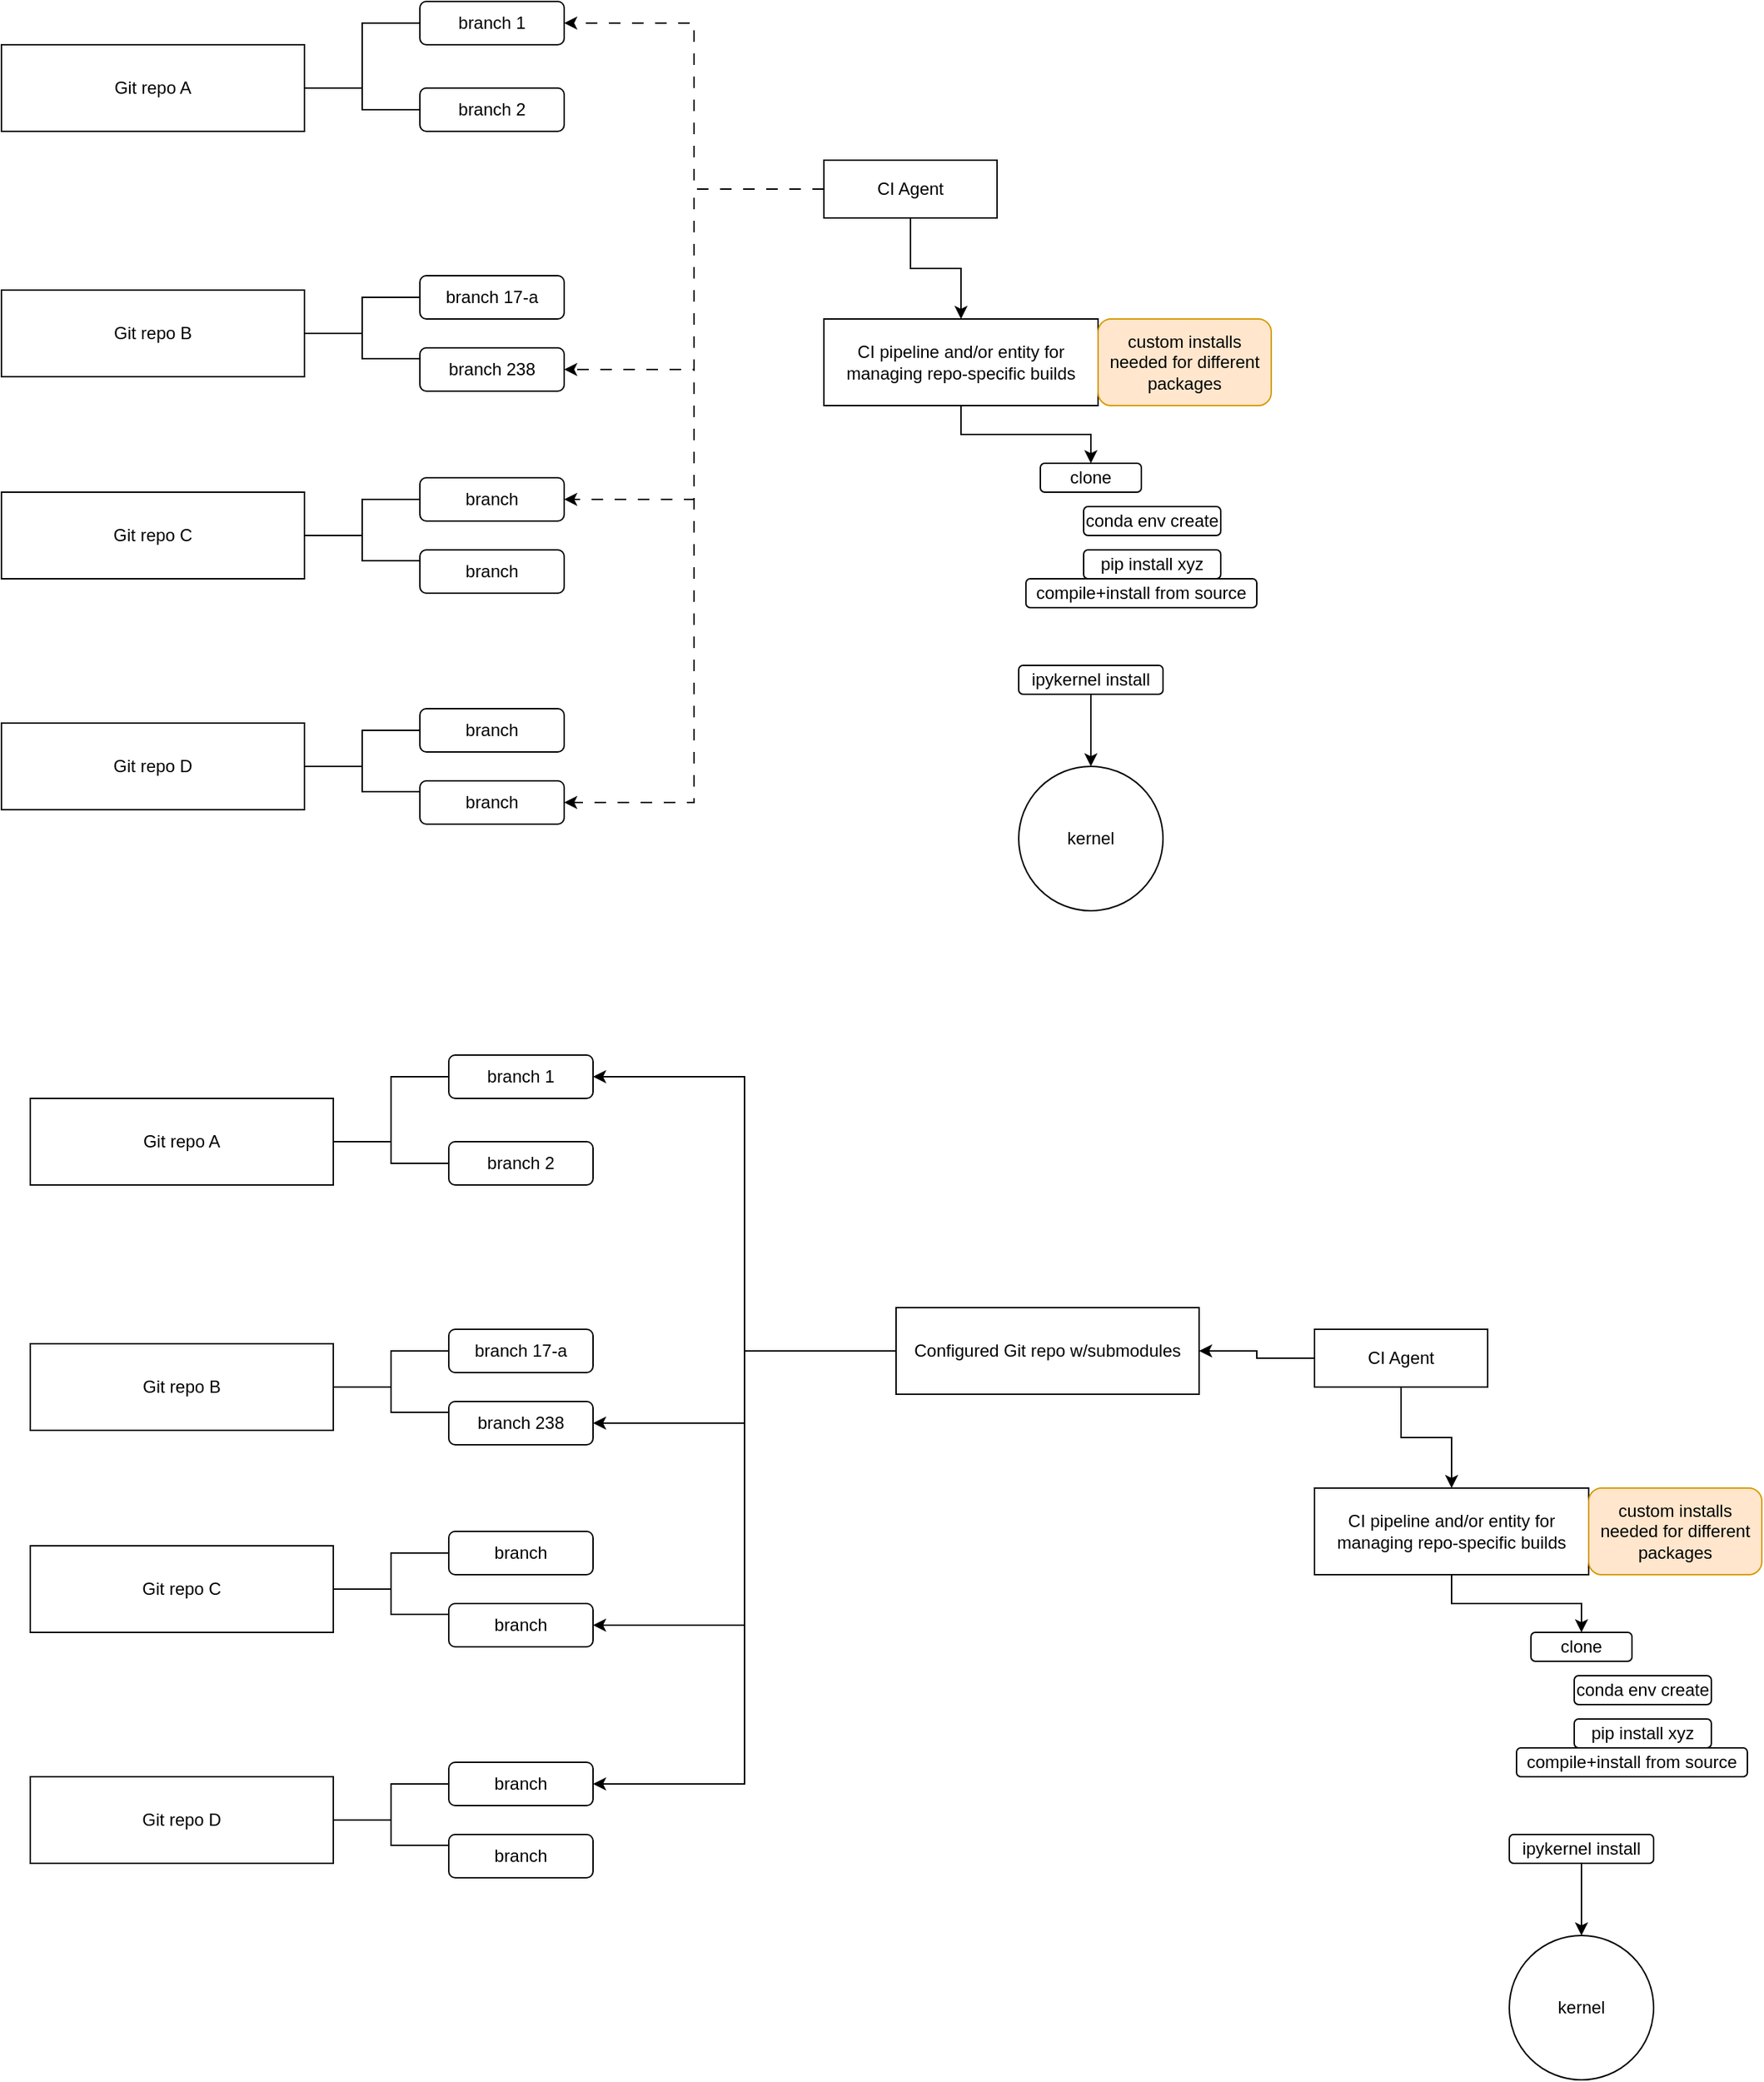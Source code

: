 <mxfile version="24.8.6">
  <diagram name="Page-1" id="mniMIHxlkBjS9C0CCe5_">
    <mxGraphModel dx="1434" dy="738" grid="1" gridSize="10" guides="1" tooltips="1" connect="1" arrows="1" fold="1" page="1" pageScale="1" pageWidth="850" pageHeight="1100" math="0" shadow="0">
      <root>
        <mxCell id="0" />
        <mxCell id="1" parent="0" />
        <mxCell id="b3I7cLqxFQSvXzPtzbGw-1" value="Git repo A" style="rounded=0;whiteSpace=wrap;html=1;" parent="1" vertex="1">
          <mxGeometry x="50" y="160" width="210" height="60" as="geometry" />
        </mxCell>
        <mxCell id="b3I7cLqxFQSvXzPtzbGw-7" style="edgeStyle=orthogonalEdgeStyle;rounded=0;orthogonalLoop=1;jettySize=auto;html=1;exitX=1;exitY=0.5;exitDx=0;exitDy=0;entryX=0;entryY=0.5;entryDx=0;entryDy=0;endArrow=none;endFill=0;" parent="1" source="b3I7cLqxFQSvXzPtzbGw-2" target="b3I7cLqxFQSvXzPtzbGw-5" edge="1">
          <mxGeometry relative="1" as="geometry" />
        </mxCell>
        <mxCell id="b3I7cLqxFQSvXzPtzbGw-2" value="Git repo B" style="rounded=0;whiteSpace=wrap;html=1;" parent="1" vertex="1">
          <mxGeometry x="50" y="330" width="210" height="60" as="geometry" />
        </mxCell>
        <mxCell id="b3I7cLqxFQSvXzPtzbGw-3" value="branch 1" style="rounded=1;whiteSpace=wrap;html=1;" parent="1" vertex="1">
          <mxGeometry x="340" y="130" width="100" height="30" as="geometry" />
        </mxCell>
        <mxCell id="b3I7cLqxFQSvXzPtzbGw-4" value="branch 2" style="rounded=1;whiteSpace=wrap;html=1;" parent="1" vertex="1">
          <mxGeometry x="340" y="190" width="100" height="30" as="geometry" />
        </mxCell>
        <mxCell id="b3I7cLqxFQSvXzPtzbGw-5" value="branch 17-a" style="rounded=1;whiteSpace=wrap;html=1;" parent="1" vertex="1">
          <mxGeometry x="340" y="320" width="100" height="30" as="geometry" />
        </mxCell>
        <mxCell id="b3I7cLqxFQSvXzPtzbGw-6" value="branch 238" style="rounded=1;whiteSpace=wrap;html=1;" parent="1" vertex="1">
          <mxGeometry x="340" y="370" width="100" height="30" as="geometry" />
        </mxCell>
        <mxCell id="b3I7cLqxFQSvXzPtzbGw-8" style="edgeStyle=orthogonalEdgeStyle;rounded=0;orthogonalLoop=1;jettySize=auto;html=1;exitX=1;exitY=0.5;exitDx=0;exitDy=0;entryX=0;entryY=0.25;entryDx=0;entryDy=0;endArrow=none;endFill=0;" parent="1" source="b3I7cLqxFQSvXzPtzbGw-2" target="b3I7cLqxFQSvXzPtzbGw-6" edge="1">
          <mxGeometry relative="1" as="geometry">
            <mxPoint x="270" y="370" as="sourcePoint" />
            <mxPoint x="350" y="345" as="targetPoint" />
          </mxGeometry>
        </mxCell>
        <mxCell id="b3I7cLqxFQSvXzPtzbGw-9" style="edgeStyle=orthogonalEdgeStyle;rounded=0;orthogonalLoop=1;jettySize=auto;html=1;exitX=1;exitY=0.5;exitDx=0;exitDy=0;entryX=0;entryY=0.5;entryDx=0;entryDy=0;endArrow=none;endFill=0;" parent="1" source="b3I7cLqxFQSvXzPtzbGw-1" target="b3I7cLqxFQSvXzPtzbGw-3" edge="1">
          <mxGeometry relative="1" as="geometry">
            <mxPoint x="270" y="370" as="sourcePoint" />
            <mxPoint x="350" y="388" as="targetPoint" />
          </mxGeometry>
        </mxCell>
        <mxCell id="b3I7cLqxFQSvXzPtzbGw-10" style="edgeStyle=orthogonalEdgeStyle;rounded=0;orthogonalLoop=1;jettySize=auto;html=1;exitX=1;exitY=0.5;exitDx=0;exitDy=0;entryX=0;entryY=0.5;entryDx=0;entryDy=0;endArrow=none;endFill=0;" parent="1" source="b3I7cLqxFQSvXzPtzbGw-1" target="b3I7cLqxFQSvXzPtzbGw-4" edge="1">
          <mxGeometry relative="1" as="geometry">
            <mxPoint x="270" y="200" as="sourcePoint" />
            <mxPoint x="350" y="155" as="targetPoint" />
          </mxGeometry>
        </mxCell>
        <mxCell id="b3I7cLqxFQSvXzPtzbGw-11" style="edgeStyle=orthogonalEdgeStyle;rounded=0;orthogonalLoop=1;jettySize=auto;html=1;exitX=1;exitY=0.5;exitDx=0;exitDy=0;entryX=0;entryY=0.5;entryDx=0;entryDy=0;endArrow=none;endFill=0;" parent="1" source="b3I7cLqxFQSvXzPtzbGw-12" target="b3I7cLqxFQSvXzPtzbGw-13" edge="1">
          <mxGeometry relative="1" as="geometry" />
        </mxCell>
        <mxCell id="b3I7cLqxFQSvXzPtzbGw-12" value="Git repo C" style="rounded=0;whiteSpace=wrap;html=1;" parent="1" vertex="1">
          <mxGeometry x="50" y="470" width="210" height="60" as="geometry" />
        </mxCell>
        <mxCell id="b3I7cLqxFQSvXzPtzbGw-13" value="branch" style="rounded=1;whiteSpace=wrap;html=1;" parent="1" vertex="1">
          <mxGeometry x="340" y="460" width="100" height="30" as="geometry" />
        </mxCell>
        <mxCell id="b3I7cLqxFQSvXzPtzbGw-14" value="branch" style="rounded=1;whiteSpace=wrap;html=1;" parent="1" vertex="1">
          <mxGeometry x="340" y="510" width="100" height="30" as="geometry" />
        </mxCell>
        <mxCell id="b3I7cLqxFQSvXzPtzbGw-15" style="edgeStyle=orthogonalEdgeStyle;rounded=0;orthogonalLoop=1;jettySize=auto;html=1;exitX=1;exitY=0.5;exitDx=0;exitDy=0;entryX=0;entryY=0.25;entryDx=0;entryDy=0;endArrow=none;endFill=0;" parent="1" source="b3I7cLqxFQSvXzPtzbGw-12" target="b3I7cLqxFQSvXzPtzbGw-14" edge="1">
          <mxGeometry relative="1" as="geometry">
            <mxPoint x="270" y="510" as="sourcePoint" />
            <mxPoint x="350" y="485" as="targetPoint" />
          </mxGeometry>
        </mxCell>
        <mxCell id="b3I7cLqxFQSvXzPtzbGw-16" style="edgeStyle=orthogonalEdgeStyle;rounded=0;orthogonalLoop=1;jettySize=auto;html=1;exitX=1;exitY=0.5;exitDx=0;exitDy=0;entryX=0;entryY=0.5;entryDx=0;entryDy=0;endArrow=none;endFill=0;" parent="1" source="b3I7cLqxFQSvXzPtzbGw-17" target="b3I7cLqxFQSvXzPtzbGw-18" edge="1">
          <mxGeometry relative="1" as="geometry" />
        </mxCell>
        <mxCell id="b3I7cLqxFQSvXzPtzbGw-17" value="Git repo D" style="rounded=0;whiteSpace=wrap;html=1;" parent="1" vertex="1">
          <mxGeometry x="50" y="630" width="210" height="60" as="geometry" />
        </mxCell>
        <mxCell id="b3I7cLqxFQSvXzPtzbGw-18" value="branch" style="rounded=1;whiteSpace=wrap;html=1;" parent="1" vertex="1">
          <mxGeometry x="340" y="620" width="100" height="30" as="geometry" />
        </mxCell>
        <mxCell id="b3I7cLqxFQSvXzPtzbGw-19" value="branch" style="rounded=1;whiteSpace=wrap;html=1;" parent="1" vertex="1">
          <mxGeometry x="340" y="670" width="100" height="30" as="geometry" />
        </mxCell>
        <mxCell id="b3I7cLqxFQSvXzPtzbGw-20" style="edgeStyle=orthogonalEdgeStyle;rounded=0;orthogonalLoop=1;jettySize=auto;html=1;exitX=1;exitY=0.5;exitDx=0;exitDy=0;entryX=0;entryY=0.25;entryDx=0;entryDy=0;endArrow=none;endFill=0;" parent="1" source="b3I7cLqxFQSvXzPtzbGw-17" target="b3I7cLqxFQSvXzPtzbGw-19" edge="1">
          <mxGeometry relative="1" as="geometry">
            <mxPoint x="270" y="670" as="sourcePoint" />
            <mxPoint x="350" y="645" as="targetPoint" />
          </mxGeometry>
        </mxCell>
        <mxCell id="b3I7cLqxFQSvXzPtzbGw-22" style="edgeStyle=orthogonalEdgeStyle;rounded=0;orthogonalLoop=1;jettySize=auto;html=1;exitX=0;exitY=0.5;exitDx=0;exitDy=0;entryX=1;entryY=0.5;entryDx=0;entryDy=0;dashed=1;dashPattern=8 8;" parent="1" source="b3I7cLqxFQSvXzPtzbGw-21" target="b3I7cLqxFQSvXzPtzbGw-3" edge="1">
          <mxGeometry relative="1" as="geometry" />
        </mxCell>
        <mxCell id="b3I7cLqxFQSvXzPtzbGw-23" style="edgeStyle=orthogonalEdgeStyle;rounded=0;orthogonalLoop=1;jettySize=auto;html=1;exitX=0;exitY=0.5;exitDx=0;exitDy=0;entryX=1;entryY=0.5;entryDx=0;entryDy=0;dashed=1;dashPattern=8 8;" parent="1" source="b3I7cLqxFQSvXzPtzbGw-21" target="b3I7cLqxFQSvXzPtzbGw-6" edge="1">
          <mxGeometry relative="1" as="geometry" />
        </mxCell>
        <mxCell id="b3I7cLqxFQSvXzPtzbGw-24" style="edgeStyle=orthogonalEdgeStyle;rounded=0;orthogonalLoop=1;jettySize=auto;html=1;exitX=0;exitY=0.5;exitDx=0;exitDy=0;entryX=1;entryY=0.5;entryDx=0;entryDy=0;dashed=1;dashPattern=8 8;" parent="1" source="b3I7cLqxFQSvXzPtzbGw-21" target="b3I7cLqxFQSvXzPtzbGw-13" edge="1">
          <mxGeometry relative="1" as="geometry" />
        </mxCell>
        <mxCell id="b3I7cLqxFQSvXzPtzbGw-25" style="edgeStyle=orthogonalEdgeStyle;rounded=0;orthogonalLoop=1;jettySize=auto;html=1;exitX=0;exitY=0.5;exitDx=0;exitDy=0;entryX=1;entryY=0.5;entryDx=0;entryDy=0;dashed=1;dashPattern=8 8;" parent="1" source="b3I7cLqxFQSvXzPtzbGw-21" target="b3I7cLqxFQSvXzPtzbGw-19" edge="1">
          <mxGeometry relative="1" as="geometry" />
        </mxCell>
        <mxCell id="b3I7cLqxFQSvXzPtzbGw-28" style="edgeStyle=orthogonalEdgeStyle;rounded=0;orthogonalLoop=1;jettySize=auto;html=1;exitX=0.5;exitY=1;exitDx=0;exitDy=0;entryX=0.5;entryY=0;entryDx=0;entryDy=0;" parent="1" source="b3I7cLqxFQSvXzPtzbGw-21" target="b3I7cLqxFQSvXzPtzbGw-26" edge="1">
          <mxGeometry relative="1" as="geometry" />
        </mxCell>
        <mxCell id="b3I7cLqxFQSvXzPtzbGw-21" value="CI Agent" style="rounded=0;whiteSpace=wrap;html=1;" parent="1" vertex="1">
          <mxGeometry x="620" y="240" width="120" height="40" as="geometry" />
        </mxCell>
        <mxCell id="b3I7cLqxFQSvXzPtzbGw-29" style="edgeStyle=orthogonalEdgeStyle;rounded=0;orthogonalLoop=1;jettySize=auto;html=1;exitX=0.5;exitY=1;exitDx=0;exitDy=0;entryX=0.5;entryY=0;entryDx=0;entryDy=0;" parent="1" source="b3I7cLqxFQSvXzPtzbGw-26" target="b3I7cLqxFQSvXzPtzbGw-31" edge="1">
          <mxGeometry relative="1" as="geometry" />
        </mxCell>
        <mxCell id="b3I7cLqxFQSvXzPtzbGw-26" value="CI pipeline and/or entity for managing repo-specific builds" style="rounded=0;whiteSpace=wrap;html=1;" parent="1" vertex="1">
          <mxGeometry x="620" y="350" width="190" height="60" as="geometry" />
        </mxCell>
        <mxCell id="b3I7cLqxFQSvXzPtzbGw-27" value="kernel" style="ellipse;whiteSpace=wrap;html=1;" parent="1" vertex="1">
          <mxGeometry x="755" y="660" width="100" height="100" as="geometry" />
        </mxCell>
        <mxCell id="b3I7cLqxFQSvXzPtzbGw-34" style="edgeStyle=orthogonalEdgeStyle;rounded=0;orthogonalLoop=1;jettySize=auto;html=1;exitX=0.5;exitY=1;exitDx=0;exitDy=0;entryX=0.5;entryY=0;entryDx=0;entryDy=0;" parent="1" source="b3I7cLqxFQSvXzPtzbGw-30" target="b3I7cLqxFQSvXzPtzbGw-27" edge="1">
          <mxGeometry relative="1" as="geometry" />
        </mxCell>
        <mxCell id="b3I7cLqxFQSvXzPtzbGw-30" value="ipykernel install" style="rounded=1;whiteSpace=wrap;html=1;" parent="1" vertex="1">
          <mxGeometry x="755" y="590" width="100" height="20" as="geometry" />
        </mxCell>
        <mxCell id="b3I7cLqxFQSvXzPtzbGw-31" value="clone&lt;span style=&quot;color: rgba(0, 0, 0, 0); font-family: monospace; font-size: 0px; text-align: start; text-wrap-mode: nowrap;&quot;&gt;%3CmxGraphModel%3E%3Croot%3E%3CmxCell%20id%3D%220%22%2F%3E%3CmxCell%20id%3D%221%22%20parent%3D%220%22%2F%3E%3CmxCell%20id%3D%222%22%20value%3D%22build%22%20style%3D%22rounded%3D1%3BwhiteSpace%3Dwrap%3Bhtml%3D1%3B%22%20vertex%3D%221%22%20parent%3D%221%22%3E%3CmxGeometry%20x%3D%22750%22%20y%3D%22440%22%20width%3D%2270%22%20height%3D%2220%22%20as%3D%22geometry%22%2F%3E%3C%2FmxCell%3E%3C%2Froot%3E%3C%2FmxGraphModel%3E&lt;/span&gt;" style="rounded=1;whiteSpace=wrap;html=1;" parent="1" vertex="1">
          <mxGeometry x="770" y="450" width="70" height="20" as="geometry" />
        </mxCell>
        <mxCell id="b3I7cLqxFQSvXzPtzbGw-32" value="compile+install from source" style="rounded=1;whiteSpace=wrap;html=1;" parent="1" vertex="1">
          <mxGeometry x="760" y="530" width="160" height="20" as="geometry" />
        </mxCell>
        <mxCell id="b3I7cLqxFQSvXzPtzbGw-35" value="custom installs needed for different packages" style="rounded=1;whiteSpace=wrap;html=1;fillColor=#ffe6cc;strokeColor=#d79b00;" parent="1" vertex="1">
          <mxGeometry x="810" y="350" width="120" height="60" as="geometry" />
        </mxCell>
        <mxCell id="lYE3xul1p3yosk5LZCTx-1" value="conda env create" style="rounded=1;whiteSpace=wrap;html=1;" vertex="1" parent="1">
          <mxGeometry x="800" y="480" width="95" height="20" as="geometry" />
        </mxCell>
        <mxCell id="lYE3xul1p3yosk5LZCTx-2" value="pip install xyz" style="rounded=1;whiteSpace=wrap;html=1;" vertex="1" parent="1">
          <mxGeometry x="800" y="510" width="95" height="20" as="geometry" />
        </mxCell>
        <mxCell id="lYE3xul1p3yosk5LZCTx-3" value="Git repo A" style="rounded=0;whiteSpace=wrap;html=1;" vertex="1" parent="1">
          <mxGeometry x="70" y="890" width="210" height="60" as="geometry" />
        </mxCell>
        <mxCell id="lYE3xul1p3yosk5LZCTx-4" style="edgeStyle=orthogonalEdgeStyle;rounded=0;orthogonalLoop=1;jettySize=auto;html=1;exitX=1;exitY=0.5;exitDx=0;exitDy=0;entryX=0;entryY=0.5;entryDx=0;entryDy=0;endArrow=none;endFill=0;" edge="1" parent="1" source="lYE3xul1p3yosk5LZCTx-5" target="lYE3xul1p3yosk5LZCTx-8">
          <mxGeometry relative="1" as="geometry" />
        </mxCell>
        <mxCell id="lYE3xul1p3yosk5LZCTx-5" value="Git repo B" style="rounded=0;whiteSpace=wrap;html=1;" vertex="1" parent="1">
          <mxGeometry x="70" y="1060" width="210" height="60" as="geometry" />
        </mxCell>
        <mxCell id="lYE3xul1p3yosk5LZCTx-6" value="branch 1" style="rounded=1;whiteSpace=wrap;html=1;" vertex="1" parent="1">
          <mxGeometry x="360" y="860" width="100" height="30" as="geometry" />
        </mxCell>
        <mxCell id="lYE3xul1p3yosk5LZCTx-7" value="branch 2" style="rounded=1;whiteSpace=wrap;html=1;" vertex="1" parent="1">
          <mxGeometry x="360" y="920" width="100" height="30" as="geometry" />
        </mxCell>
        <mxCell id="lYE3xul1p3yosk5LZCTx-8" value="branch 17-a" style="rounded=1;whiteSpace=wrap;html=1;" vertex="1" parent="1">
          <mxGeometry x="360" y="1050" width="100" height="30" as="geometry" />
        </mxCell>
        <mxCell id="lYE3xul1p3yosk5LZCTx-9" value="branch 238" style="rounded=1;whiteSpace=wrap;html=1;" vertex="1" parent="1">
          <mxGeometry x="360" y="1100" width="100" height="30" as="geometry" />
        </mxCell>
        <mxCell id="lYE3xul1p3yosk5LZCTx-10" style="edgeStyle=orthogonalEdgeStyle;rounded=0;orthogonalLoop=1;jettySize=auto;html=1;exitX=1;exitY=0.5;exitDx=0;exitDy=0;entryX=0;entryY=0.25;entryDx=0;entryDy=0;endArrow=none;endFill=0;" edge="1" parent="1" source="lYE3xul1p3yosk5LZCTx-5" target="lYE3xul1p3yosk5LZCTx-9">
          <mxGeometry relative="1" as="geometry">
            <mxPoint x="290" y="1100" as="sourcePoint" />
            <mxPoint x="370" y="1075" as="targetPoint" />
          </mxGeometry>
        </mxCell>
        <mxCell id="lYE3xul1p3yosk5LZCTx-11" style="edgeStyle=orthogonalEdgeStyle;rounded=0;orthogonalLoop=1;jettySize=auto;html=1;exitX=1;exitY=0.5;exitDx=0;exitDy=0;entryX=0;entryY=0.5;entryDx=0;entryDy=0;endArrow=none;endFill=0;" edge="1" parent="1" source="lYE3xul1p3yosk5LZCTx-3" target="lYE3xul1p3yosk5LZCTx-6">
          <mxGeometry relative="1" as="geometry">
            <mxPoint x="290" y="1100" as="sourcePoint" />
            <mxPoint x="370" y="1118" as="targetPoint" />
          </mxGeometry>
        </mxCell>
        <mxCell id="lYE3xul1p3yosk5LZCTx-12" style="edgeStyle=orthogonalEdgeStyle;rounded=0;orthogonalLoop=1;jettySize=auto;html=1;exitX=1;exitY=0.5;exitDx=0;exitDy=0;entryX=0;entryY=0.5;entryDx=0;entryDy=0;endArrow=none;endFill=0;" edge="1" parent="1" source="lYE3xul1p3yosk5LZCTx-3" target="lYE3xul1p3yosk5LZCTx-7">
          <mxGeometry relative="1" as="geometry">
            <mxPoint x="290" y="930" as="sourcePoint" />
            <mxPoint x="370" y="885" as="targetPoint" />
          </mxGeometry>
        </mxCell>
        <mxCell id="lYE3xul1p3yosk5LZCTx-13" style="edgeStyle=orthogonalEdgeStyle;rounded=0;orthogonalLoop=1;jettySize=auto;html=1;exitX=1;exitY=0.5;exitDx=0;exitDy=0;entryX=0;entryY=0.5;entryDx=0;entryDy=0;endArrow=none;endFill=0;" edge="1" parent="1" source="lYE3xul1p3yosk5LZCTx-14" target="lYE3xul1p3yosk5LZCTx-15">
          <mxGeometry relative="1" as="geometry" />
        </mxCell>
        <mxCell id="lYE3xul1p3yosk5LZCTx-14" value="Git repo C" style="rounded=0;whiteSpace=wrap;html=1;" vertex="1" parent="1">
          <mxGeometry x="70" y="1200" width="210" height="60" as="geometry" />
        </mxCell>
        <mxCell id="lYE3xul1p3yosk5LZCTx-15" value="branch" style="rounded=1;whiteSpace=wrap;html=1;" vertex="1" parent="1">
          <mxGeometry x="360" y="1190" width="100" height="30" as="geometry" />
        </mxCell>
        <mxCell id="lYE3xul1p3yosk5LZCTx-16" value="branch" style="rounded=1;whiteSpace=wrap;html=1;" vertex="1" parent="1">
          <mxGeometry x="360" y="1240" width="100" height="30" as="geometry" />
        </mxCell>
        <mxCell id="lYE3xul1p3yosk5LZCTx-17" style="edgeStyle=orthogonalEdgeStyle;rounded=0;orthogonalLoop=1;jettySize=auto;html=1;exitX=1;exitY=0.5;exitDx=0;exitDy=0;entryX=0;entryY=0.25;entryDx=0;entryDy=0;endArrow=none;endFill=0;" edge="1" parent="1" source="lYE3xul1p3yosk5LZCTx-14" target="lYE3xul1p3yosk5LZCTx-16">
          <mxGeometry relative="1" as="geometry">
            <mxPoint x="290" y="1240" as="sourcePoint" />
            <mxPoint x="370" y="1215" as="targetPoint" />
          </mxGeometry>
        </mxCell>
        <mxCell id="lYE3xul1p3yosk5LZCTx-18" style="edgeStyle=orthogonalEdgeStyle;rounded=0;orthogonalLoop=1;jettySize=auto;html=1;exitX=1;exitY=0.5;exitDx=0;exitDy=0;entryX=0;entryY=0.5;entryDx=0;entryDy=0;endArrow=none;endFill=0;" edge="1" parent="1" source="lYE3xul1p3yosk5LZCTx-19" target="lYE3xul1p3yosk5LZCTx-20">
          <mxGeometry relative="1" as="geometry" />
        </mxCell>
        <mxCell id="lYE3xul1p3yosk5LZCTx-19" value="Git repo D" style="rounded=0;whiteSpace=wrap;html=1;" vertex="1" parent="1">
          <mxGeometry x="70" y="1360" width="210" height="60" as="geometry" />
        </mxCell>
        <mxCell id="lYE3xul1p3yosk5LZCTx-20" value="branch" style="rounded=1;whiteSpace=wrap;html=1;" vertex="1" parent="1">
          <mxGeometry x="360" y="1350" width="100" height="30" as="geometry" />
        </mxCell>
        <mxCell id="lYE3xul1p3yosk5LZCTx-21" value="branch" style="rounded=1;whiteSpace=wrap;html=1;" vertex="1" parent="1">
          <mxGeometry x="360" y="1400" width="100" height="30" as="geometry" />
        </mxCell>
        <mxCell id="lYE3xul1p3yosk5LZCTx-22" style="edgeStyle=orthogonalEdgeStyle;rounded=0;orthogonalLoop=1;jettySize=auto;html=1;exitX=1;exitY=0.5;exitDx=0;exitDy=0;entryX=0;entryY=0.25;entryDx=0;entryDy=0;endArrow=none;endFill=0;" edge="1" parent="1" source="lYE3xul1p3yosk5LZCTx-19" target="lYE3xul1p3yosk5LZCTx-21">
          <mxGeometry relative="1" as="geometry">
            <mxPoint x="290" y="1400" as="sourcePoint" />
            <mxPoint x="370" y="1375" as="targetPoint" />
          </mxGeometry>
        </mxCell>
        <mxCell id="lYE3xul1p3yosk5LZCTx-24" style="edgeStyle=orthogonalEdgeStyle;rounded=0;orthogonalLoop=1;jettySize=auto;html=1;exitX=0;exitY=0.5;exitDx=0;exitDy=0;entryX=1;entryY=0.5;entryDx=0;entryDy=0;" edge="1" parent="1" source="lYE3xul1p3yosk5LZCTx-23" target="lYE3xul1p3yosk5LZCTx-6">
          <mxGeometry relative="1" as="geometry" />
        </mxCell>
        <mxCell id="lYE3xul1p3yosk5LZCTx-25" style="edgeStyle=orthogonalEdgeStyle;rounded=0;orthogonalLoop=1;jettySize=auto;html=1;exitX=0;exitY=0.5;exitDx=0;exitDy=0;entryX=1;entryY=0.5;entryDx=0;entryDy=0;" edge="1" parent="1" source="lYE3xul1p3yosk5LZCTx-23" target="lYE3xul1p3yosk5LZCTx-9">
          <mxGeometry relative="1" as="geometry" />
        </mxCell>
        <mxCell id="lYE3xul1p3yosk5LZCTx-26" style="edgeStyle=orthogonalEdgeStyle;rounded=0;orthogonalLoop=1;jettySize=auto;html=1;exitX=0;exitY=0.5;exitDx=0;exitDy=0;entryX=1;entryY=0.5;entryDx=0;entryDy=0;" edge="1" parent="1" source="lYE3xul1p3yosk5LZCTx-23" target="lYE3xul1p3yosk5LZCTx-16">
          <mxGeometry relative="1" as="geometry" />
        </mxCell>
        <mxCell id="lYE3xul1p3yosk5LZCTx-27" style="edgeStyle=orthogonalEdgeStyle;rounded=0;orthogonalLoop=1;jettySize=auto;html=1;exitX=0;exitY=0.5;exitDx=0;exitDy=0;entryX=1;entryY=0.5;entryDx=0;entryDy=0;" edge="1" parent="1" source="lYE3xul1p3yosk5LZCTx-23" target="lYE3xul1p3yosk5LZCTx-20">
          <mxGeometry relative="1" as="geometry" />
        </mxCell>
        <mxCell id="lYE3xul1p3yosk5LZCTx-23" value="Configured Git repo w/submodules" style="rounded=0;whiteSpace=wrap;html=1;" vertex="1" parent="1">
          <mxGeometry x="670" y="1035" width="210" height="60" as="geometry" />
        </mxCell>
        <mxCell id="lYE3xul1p3yosk5LZCTx-28" style="edgeStyle=orthogonalEdgeStyle;rounded=0;orthogonalLoop=1;jettySize=auto;html=1;exitX=0.5;exitY=1;exitDx=0;exitDy=0;entryX=0.5;entryY=0;entryDx=0;entryDy=0;" edge="1" parent="1" source="lYE3xul1p3yosk5LZCTx-29" target="lYE3xul1p3yosk5LZCTx-31">
          <mxGeometry relative="1" as="geometry" />
        </mxCell>
        <mxCell id="lYE3xul1p3yosk5LZCTx-40" style="edgeStyle=orthogonalEdgeStyle;rounded=0;orthogonalLoop=1;jettySize=auto;html=1;exitX=0;exitY=0.5;exitDx=0;exitDy=0;" edge="1" parent="1" source="lYE3xul1p3yosk5LZCTx-29" target="lYE3xul1p3yosk5LZCTx-23">
          <mxGeometry relative="1" as="geometry" />
        </mxCell>
        <mxCell id="lYE3xul1p3yosk5LZCTx-29" value="CI Agent" style="rounded=0;whiteSpace=wrap;html=1;" vertex="1" parent="1">
          <mxGeometry x="960" y="1050" width="120" height="40" as="geometry" />
        </mxCell>
        <mxCell id="lYE3xul1p3yosk5LZCTx-30" style="edgeStyle=orthogonalEdgeStyle;rounded=0;orthogonalLoop=1;jettySize=auto;html=1;exitX=0.5;exitY=1;exitDx=0;exitDy=0;entryX=0.5;entryY=0;entryDx=0;entryDy=0;" edge="1" parent="1" source="lYE3xul1p3yosk5LZCTx-31" target="lYE3xul1p3yosk5LZCTx-35">
          <mxGeometry relative="1" as="geometry" />
        </mxCell>
        <mxCell id="lYE3xul1p3yosk5LZCTx-31" value="CI pipeline and/or entity for managing repo-specific builds" style="rounded=0;whiteSpace=wrap;html=1;" vertex="1" parent="1">
          <mxGeometry x="960" y="1160" width="190" height="60" as="geometry" />
        </mxCell>
        <mxCell id="lYE3xul1p3yosk5LZCTx-32" value="kernel" style="ellipse;whiteSpace=wrap;html=1;" vertex="1" parent="1">
          <mxGeometry x="1095" y="1470" width="100" height="100" as="geometry" />
        </mxCell>
        <mxCell id="lYE3xul1p3yosk5LZCTx-33" style="edgeStyle=orthogonalEdgeStyle;rounded=0;orthogonalLoop=1;jettySize=auto;html=1;exitX=0.5;exitY=1;exitDx=0;exitDy=0;entryX=0.5;entryY=0;entryDx=0;entryDy=0;" edge="1" parent="1" source="lYE3xul1p3yosk5LZCTx-34" target="lYE3xul1p3yosk5LZCTx-32">
          <mxGeometry relative="1" as="geometry" />
        </mxCell>
        <mxCell id="lYE3xul1p3yosk5LZCTx-34" value="ipykernel install" style="rounded=1;whiteSpace=wrap;html=1;" vertex="1" parent="1">
          <mxGeometry x="1095" y="1400" width="100" height="20" as="geometry" />
        </mxCell>
        <mxCell id="lYE3xul1p3yosk5LZCTx-35" value="clone&lt;span style=&quot;color: rgba(0, 0, 0, 0); font-family: monospace; font-size: 0px; text-align: start; text-wrap-mode: nowrap;&quot;&gt;%3CmxGraphModel%3E%3Croot%3E%3CmxCell%20id%3D%220%22%2F%3E%3CmxCell%20id%3D%221%22%20parent%3D%220%22%2F%3E%3CmxCell%20id%3D%222%22%20value%3D%22build%22%20style%3D%22rounded%3D1%3BwhiteSpace%3Dwrap%3Bhtml%3D1%3B%22%20vertex%3D%221%22%20parent%3D%221%22%3E%3CmxGeometry%20x%3D%22750%22%20y%3D%22440%22%20width%3D%2270%22%20height%3D%2220%22%20as%3D%22geometry%22%2F%3E%3C%2FmxCell%3E%3C%2Froot%3E%3C%2FmxGraphModel%3E&lt;/span&gt;" style="rounded=1;whiteSpace=wrap;html=1;" vertex="1" parent="1">
          <mxGeometry x="1110" y="1260" width="70" height="20" as="geometry" />
        </mxCell>
        <mxCell id="lYE3xul1p3yosk5LZCTx-36" value="compile+install from source" style="rounded=1;whiteSpace=wrap;html=1;" vertex="1" parent="1">
          <mxGeometry x="1100" y="1340" width="160" height="20" as="geometry" />
        </mxCell>
        <mxCell id="lYE3xul1p3yosk5LZCTx-37" value="custom installs needed for different packages" style="rounded=1;whiteSpace=wrap;html=1;fillColor=#ffe6cc;strokeColor=#d79b00;" vertex="1" parent="1">
          <mxGeometry x="1150" y="1160" width="120" height="60" as="geometry" />
        </mxCell>
        <mxCell id="lYE3xul1p3yosk5LZCTx-38" value="conda env create" style="rounded=1;whiteSpace=wrap;html=1;" vertex="1" parent="1">
          <mxGeometry x="1140" y="1290" width="95" height="20" as="geometry" />
        </mxCell>
        <mxCell id="lYE3xul1p3yosk5LZCTx-39" value="pip install xyz" style="rounded=1;whiteSpace=wrap;html=1;" vertex="1" parent="1">
          <mxGeometry x="1140" y="1320" width="95" height="20" as="geometry" />
        </mxCell>
      </root>
    </mxGraphModel>
  </diagram>
</mxfile>
